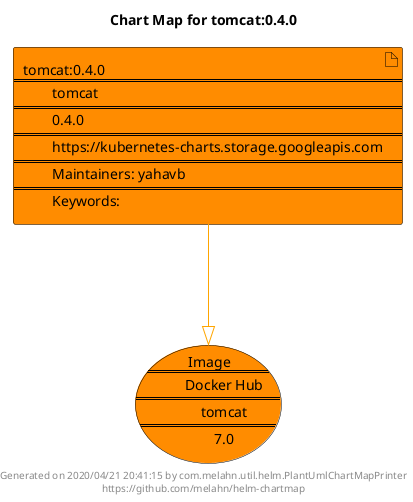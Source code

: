 @startuml
skinparam linetype ortho
skinparam backgroundColor white
skinparam usecaseBorderColor black
skinparam usecaseArrowColor LightSlateGray
skinparam artifactBorderColor black
skinparam artifactArrowColor LightSlateGray

title Chart Map for tomcat:0.4.0

'There is one referenced Helm Chart
artifact "tomcat:0.4.0\n====\n\ttomcat\n====\n\t0.4.0\n====\n\thttps://kubernetes-charts.storage.googleapis.com\n====\n\tMaintainers: yahavb\n====\n\tKeywords: " as tomcat_0_4_0 #Darkorange

'There is one referenced Docker Image
usecase "Image\n====\n\tDocker Hub\n====\n\ttomcat\n====\n\t7.0" as tomcat_7_0 #Darkorange

'Chart Dependencies
tomcat_0_4_0--[#orange]-|>tomcat_7_0

center footer Generated on 2020/04/21 20:41:15 by com.melahn.util.helm.PlantUmlChartMapPrinter\nhttps://github.com/melahn/helm-chartmap
@enduml
